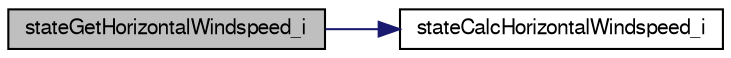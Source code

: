 digraph "stateGetHorizontalWindspeed_i"
{
  edge [fontname="FreeSans",fontsize="10",labelfontname="FreeSans",labelfontsize="10"];
  node [fontname="FreeSans",fontsize="10",shape=record];
  rankdir="LR";
  Node1 [label="stateGetHorizontalWindspeed_i",height=0.2,width=0.4,color="black", fillcolor="grey75", style="filled", fontcolor="black"];
  Node1 -> Node2 [color="midnightblue",fontsize="10",style="solid",fontname="FreeSans"];
  Node2 [label="stateCalcHorizontalWindspeed_i",height=0.2,width=0.4,color="black", fillcolor="white", style="filled",URL="$group__state__wind__airspeed.html#gadff5507f25f24d146d0669867f9fb509"];
}
